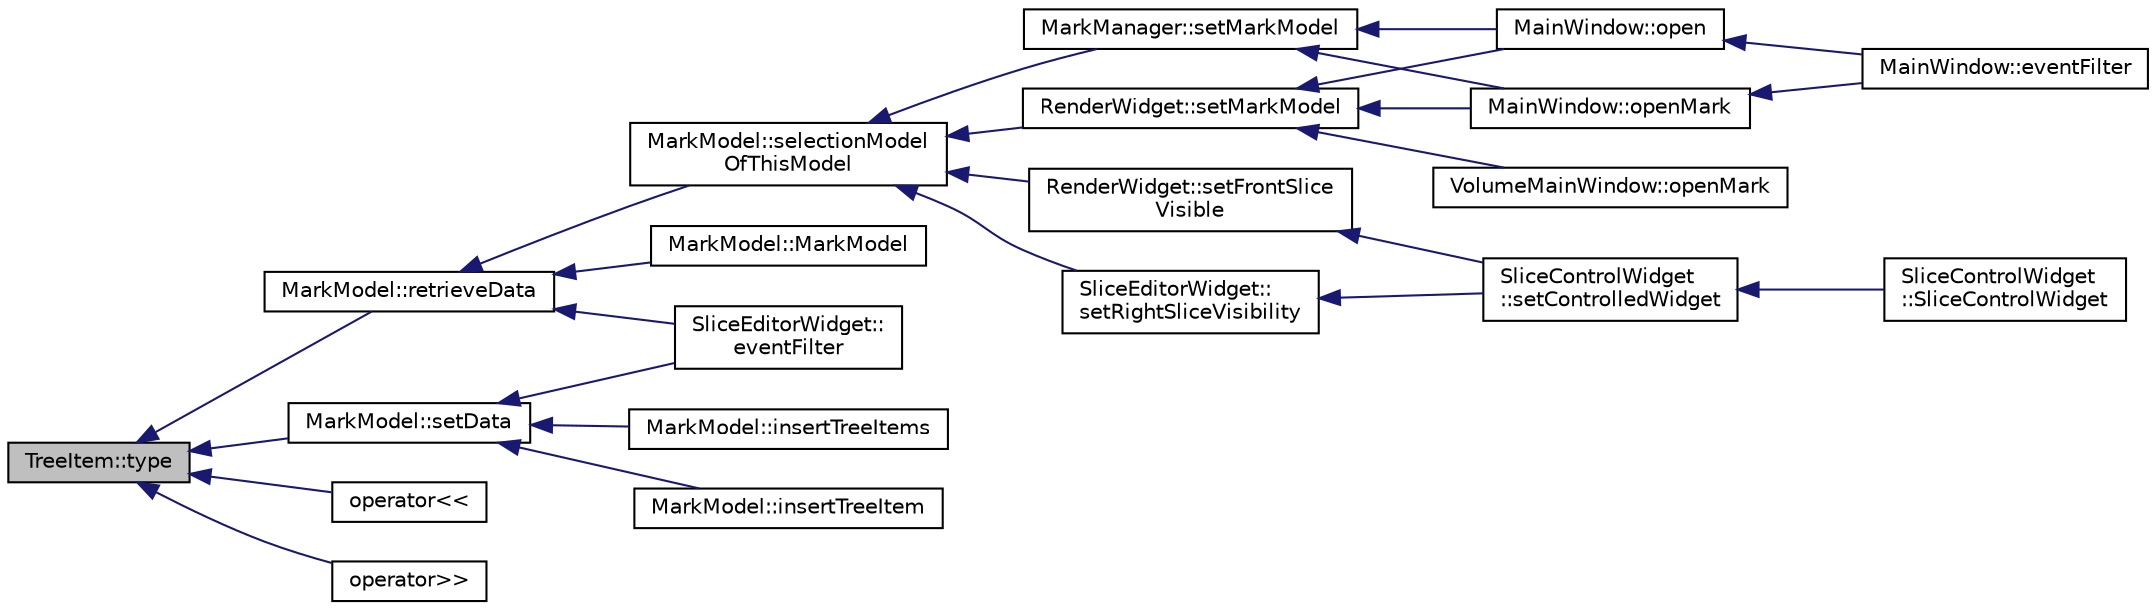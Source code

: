 digraph "TreeItem::type"
{
  edge [fontname="Helvetica",fontsize="10",labelfontname="Helvetica",labelfontsize="10"];
  node [fontname="Helvetica",fontsize="10",shape=record];
  rankdir="LR";
  Node230 [label="TreeItem::type",height=0.2,width=0.4,color="black", fillcolor="grey75", style="filled", fontcolor="black"];
  Node230 -> Node231 [dir="back",color="midnightblue",fontsize="10",style="solid",fontname="Helvetica"];
  Node231 [label="MarkModel::retrieveData",height=0.2,width=0.4,color="black", fillcolor="white", style="filled",URL="$class_mark_model.html#af319ad9abc81c3b59112d9c8c08f2cab"];
  Node231 -> Node232 [dir="back",color="midnightblue",fontsize="10",style="solid",fontname="Helvetica"];
  Node232 [label="MarkModel::MarkModel",height=0.2,width=0.4,color="black", fillcolor="white", style="filled",URL="$class_mark_model.html#a41f493af223c4e686214ab685b46a65a",tooltip="Creates a mark model from a file. "];
  Node231 -> Node233 [dir="back",color="midnightblue",fontsize="10",style="solid",fontname="Helvetica"];
  Node233 [label="MarkModel::selectionModel\lOfThisModel",height=0.2,width=0.4,color="black", fillcolor="white", style="filled",URL="$class_mark_model.html#ad58bc2e692e3b5a0716e20145d135e50"];
  Node233 -> Node234 [dir="back",color="midnightblue",fontsize="10",style="solid",fontname="Helvetica"];
  Node234 [label="MarkManager::setMarkModel",height=0.2,width=0.4,color="black", fillcolor="white", style="filled",URL="$class_mark_manager.html#a1c5504fe103bdbd2402f1bf35081c04a",tooltip="Set new model model to the widget. "];
  Node234 -> Node235 [dir="back",color="midnightblue",fontsize="10",style="solid",fontname="Helvetica"];
  Node235 [label="MainWindow::open",height=0.2,width=0.4,color="black", fillcolor="white", style="filled",URL="$class_main_window.html#a1e8fb82ba2db0b722d9cd49fb05e4952"];
  Node235 -> Node236 [dir="back",color="midnightblue",fontsize="10",style="solid",fontname="Helvetica"];
  Node236 [label="MainWindow::eventFilter",height=0.2,width=0.4,color="black", fillcolor="white", style="filled",URL="$class_main_window.html#ade305265b2120df2489a5ebeb07ebbe1"];
  Node234 -> Node237 [dir="back",color="midnightblue",fontsize="10",style="solid",fontname="Helvetica"];
  Node237 [label="MainWindow::openMark",height=0.2,width=0.4,color="black", fillcolor="white", style="filled",URL="$class_main_window.html#a9cd18140979dd0f5d1312e9c66de19da"];
  Node237 -> Node236 [dir="back",color="midnightblue",fontsize="10",style="solid",fontname="Helvetica"];
  Node233 -> Node238 [dir="back",color="midnightblue",fontsize="10",style="solid",fontname="Helvetica"];
  Node238 [label="RenderWidget::setMarkModel",height=0.2,width=0.4,color="black", fillcolor="white", style="filled",URL="$class_render_widget.html#ae525129d1fd36fa90f7c6674f4b51d70",tooltip="Sets the slice model as the given model. "];
  Node238 -> Node235 [dir="back",color="midnightblue",fontsize="10",style="solid",fontname="Helvetica"];
  Node238 -> Node237 [dir="back",color="midnightblue",fontsize="10",style="solid",fontname="Helvetica"];
  Node238 -> Node239 [dir="back",color="midnightblue",fontsize="10",style="solid",fontname="Helvetica"];
  Node239 [label="VolumeMainWindow::openMark",height=0.2,width=0.4,color="black", fillcolor="white", style="filled",URL="$class_volume_main_window.html#a690eac05cd92c04cfd56e9a7f9fe19b5"];
  Node233 -> Node240 [dir="back",color="midnightblue",fontsize="10",style="solid",fontname="Helvetica"];
  Node240 [label="RenderWidget::setFrontSlice\lVisible",height=0.2,width=0.4,color="black", fillcolor="white", style="filled",URL="$class_render_widget.html#a54d5421db7ae7377116979c9189c9365",tooltip="This property holds the visibility of the front slice when renders data with slice type render..."];
  Node240 -> Node241 [dir="back",color="midnightblue",fontsize="10",style="solid",fontname="Helvetica"];
  Node241 [label="SliceControlWidget\l::setControlledWidget",height=0.2,width=0.4,color="black", fillcolor="white", style="filled",URL="$class_slice_control_widget.html#a22f1c1840e4e0bd6bb7daec1ffcdafc8",tooltip="Sets the controlled widget sliceWidge and volumeWidget to present. "];
  Node241 -> Node242 [dir="back",color="midnightblue",fontsize="10",style="solid",fontname="Helvetica"];
  Node242 [label="SliceControlWidget\l::SliceControlWidget",height=0.2,width=0.4,color="black", fillcolor="white", style="filled",URL="$class_slice_control_widget.html#a57f30c045f08dafbd807c80bd2d862b6",tooltip="Constructs a widget by the given sliceWidget and volumeWidget. "];
  Node233 -> Node243 [dir="back",color="midnightblue",fontsize="10",style="solid",fontname="Helvetica"];
  Node243 [label="SliceEditorWidget::\lsetRightSliceVisibility",height=0.2,width=0.4,color="black", fillcolor="white", style="filled",URL="$class_slice_editor_widget.html#ad994c2599b8cee4b75614e230b2214e6",tooltip="This is a convenience function to set right slice visibility. "];
  Node243 -> Node241 [dir="back",color="midnightblue",fontsize="10",style="solid",fontname="Helvetica"];
  Node231 -> Node244 [dir="back",color="midnightblue",fontsize="10",style="solid",fontname="Helvetica"];
  Node244 [label="SliceEditorWidget::\leventFilter",height=0.2,width=0.4,color="black", fillcolor="white", style="filled",URL="$class_slice_editor_widget.html#a1ec28842041deac02c57bba58ec2d6a0",tooltip="Reimplemented from QWidget::eventFilter. "];
  Node230 -> Node245 [dir="back",color="midnightblue",fontsize="10",style="solid",fontname="Helvetica"];
  Node245 [label="MarkModel::setData",height=0.2,width=0.4,color="black", fillcolor="white", style="filled",URL="$class_mark_model.html#ac42f11801e20c62fce0f45c60487a9f2",tooltip="Reimplemented from QAbstractItemModel::setData(const QModelIndex & index, const QVariant & value..."];
  Node245 -> Node246 [dir="back",color="midnightblue",fontsize="10",style="solid",fontname="Helvetica"];
  Node246 [label="MarkModel::insertTreeItem",height=0.2,width=0.4,color="black", fillcolor="white", style="filled",URL="$class_mark_model.html#afc64d35495ea8bed14bbb102cdf7e13a",tooltip="This is a convenience function for inserting an tree item into the tree model by the pointer itself i..."];
  Node245 -> Node247 [dir="back",color="midnightblue",fontsize="10",style="solid",fontname="Helvetica"];
  Node247 [label="MarkModel::insertTreeItems",height=0.2,width=0.4,color="black", fillcolor="white", style="filled",URL="$class_mark_model.html#a7da424d8803b0e5aa37a165ff1237a2b",tooltip="This is a convenience function for inserting a bundle of tree items into the tree model by the pointe..."];
  Node245 -> Node244 [dir="back",color="midnightblue",fontsize="10",style="solid",fontname="Helvetica"];
  Node230 -> Node248 [dir="back",color="midnightblue",fontsize="10",style="solid",fontname="Helvetica"];
  Node248 [label="operator\<\<",height=0.2,width=0.4,color="black", fillcolor="white", style="filled",URL="$treeitem_8cpp.html#ad79db34a360ab2f83025fbf77b438737"];
  Node230 -> Node249 [dir="back",color="midnightblue",fontsize="10",style="solid",fontname="Helvetica"];
  Node249 [label="operator\>\>",height=0.2,width=0.4,color="black", fillcolor="white", style="filled",URL="$treeitem_8cpp.html#a624a5ff366aab15ba5df68d78486e2b6",tooltip="Note:The stream operator would modified the item pointer whenever possible. "];
}
